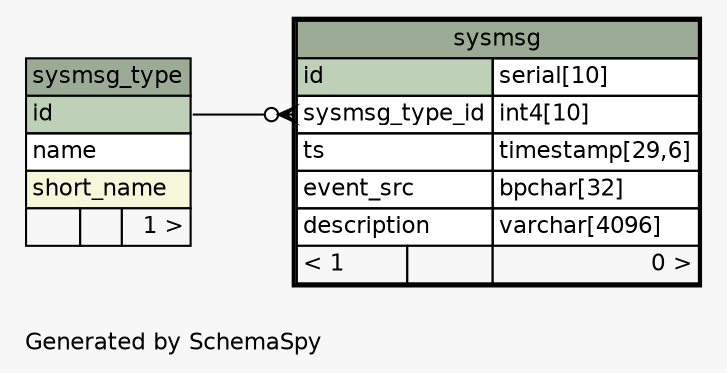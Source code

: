 // dot 2.26.0 on Linux 2.6.32-358.2.1.el6.x86_64
// SchemaSpy rev 590
digraph "oneDegreeRelationshipsDiagram" {
  graph [
    rankdir="RL"
    bgcolor="#f7f7f7"
    label="\nGenerated by SchemaSpy"
    labeljust="l"
    nodesep="0.18"
    ranksep="0.46"
    fontname="Helvetica"
    fontsize="11"
  ];
  node [
    fontname="Helvetica"
    fontsize="11"
    shape="plaintext"
  ];
  edge [
    arrowsize="0.8"
  ];
  "sysmsg":"sysmsg_type_id":w -> "sysmsg_type":"id":e [arrowhead=none dir=back arrowtail=crowodot];
  "sysmsg" [
    label=<
    <TABLE BORDER="2" CELLBORDER="1" CELLSPACING="0" BGCOLOR="#ffffff">
      <TR><TD COLSPAN="3" BGCOLOR="#9bab96" ALIGN="CENTER">sysmsg</TD></TR>
      <TR><TD PORT="id" COLSPAN="2" BGCOLOR="#bed1b8" ALIGN="LEFT">id</TD><TD PORT="id.type" ALIGN="LEFT">serial[10]</TD></TR>
      <TR><TD PORT="sysmsg_type_id" COLSPAN="2" ALIGN="LEFT">sysmsg_type_id</TD><TD PORT="sysmsg_type_id.type" ALIGN="LEFT">int4[10]</TD></TR>
      <TR><TD PORT="ts" COLSPAN="2" ALIGN="LEFT">ts</TD><TD PORT="ts.type" ALIGN="LEFT">timestamp[29,6]</TD></TR>
      <TR><TD PORT="event_src" COLSPAN="2" ALIGN="LEFT">event_src</TD><TD PORT="event_src.type" ALIGN="LEFT">bpchar[32]</TD></TR>
      <TR><TD PORT="description" COLSPAN="2" ALIGN="LEFT">description</TD><TD PORT="description.type" ALIGN="LEFT">varchar[4096]</TD></TR>
      <TR><TD ALIGN="LEFT" BGCOLOR="#f7f7f7">&lt; 1</TD><TD ALIGN="RIGHT" BGCOLOR="#f7f7f7">  </TD><TD ALIGN="RIGHT" BGCOLOR="#f7f7f7">0 &gt;</TD></TR>
    </TABLE>>
    URL="sysmsg.html"
    tooltip="sysmsg"
  ];
  "sysmsg_type" [
    label=<
    <TABLE BORDER="0" CELLBORDER="1" CELLSPACING="0" BGCOLOR="#ffffff">
      <TR><TD COLSPAN="3" BGCOLOR="#9bab96" ALIGN="CENTER">sysmsg_type</TD></TR>
      <TR><TD PORT="id" COLSPAN="3" BGCOLOR="#bed1b8" ALIGN="LEFT">id</TD></TR>
      <TR><TD PORT="name" COLSPAN="3" ALIGN="LEFT">name</TD></TR>
      <TR><TD PORT="short_name" COLSPAN="3" BGCOLOR="#f4f7da" ALIGN="LEFT">short_name</TD></TR>
      <TR><TD ALIGN="LEFT" BGCOLOR="#f7f7f7">  </TD><TD ALIGN="RIGHT" BGCOLOR="#f7f7f7">  </TD><TD ALIGN="RIGHT" BGCOLOR="#f7f7f7">1 &gt;</TD></TR>
    </TABLE>>
    URL="sysmsg_type.html"
    tooltip="sysmsg_type"
  ];
}
